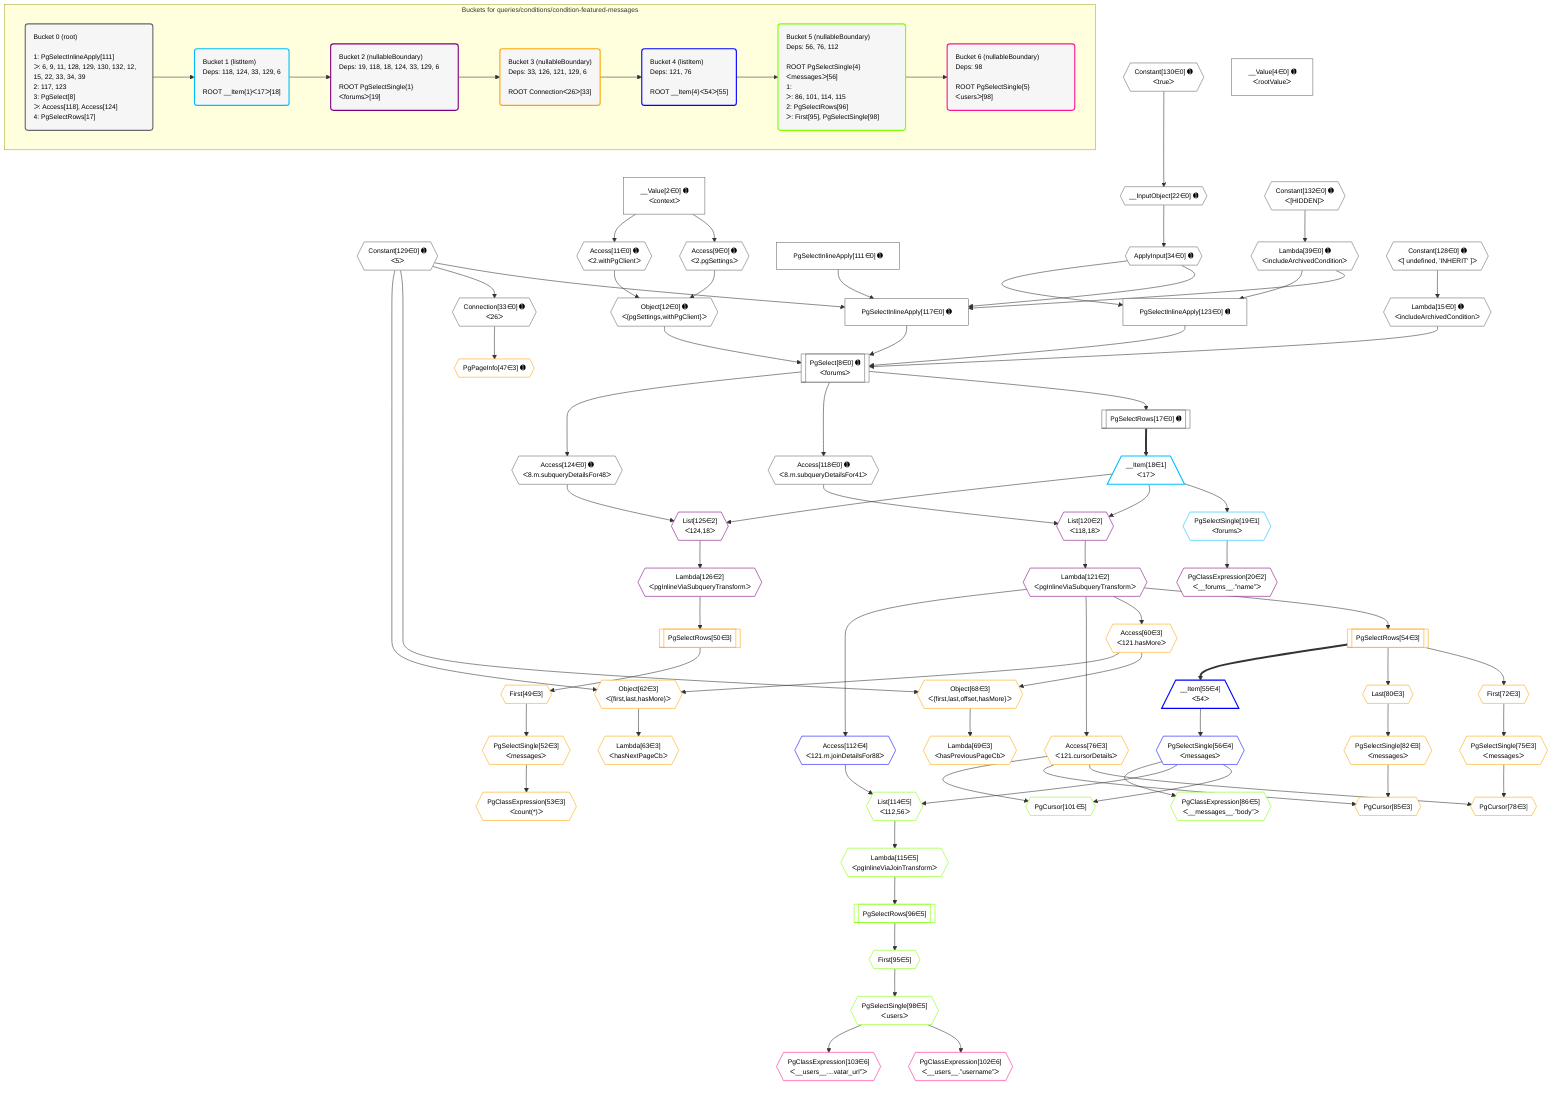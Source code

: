 %%{init: {'themeVariables': { 'fontSize': '12px'}}}%%
graph TD
    classDef path fill:#eee,stroke:#000,color:#000
    classDef plan fill:#fff,stroke-width:1px,color:#000
    classDef itemplan fill:#fff,stroke-width:2px,color:#000
    classDef unbatchedplan fill:#dff,stroke-width:1px,color:#000
    classDef sideeffectplan fill:#fcc,stroke-width:2px,color:#000
    classDef bucket fill:#f6f6f6,color:#000,stroke-width:2px,text-align:left

    subgraph "Buckets for queries/conditions/condition-featured-messages"
    Bucket0("Bucket 0 (root)<br /><br />1: PgSelectInlineApply[111]<br />ᐳ: 6, 9, 11, 128, 129, 130, 132, 12, 15, 22, 33, 34, 39<br />2: 117, 123<br />3: PgSelect[8]<br />ᐳ: Access[118], Access[124]<br />4: PgSelectRows[17]"):::bucket
    Bucket1("Bucket 1 (listItem)<br />Deps: 118, 124, 33, 129, 6<br /><br />ROOT __Item{1}ᐸ17ᐳ[18]"):::bucket
    Bucket2("Bucket 2 (nullableBoundary)<br />Deps: 19, 118, 18, 124, 33, 129, 6<br /><br />ROOT PgSelectSingle{1}ᐸforumsᐳ[19]"):::bucket
    Bucket3("Bucket 3 (nullableBoundary)<br />Deps: 33, 126, 121, 129, 6<br /><br />ROOT Connectionᐸ26ᐳ[33]"):::bucket
    Bucket4("Bucket 4 (listItem)<br />Deps: 121, 76<br /><br />ROOT __Item{4}ᐸ54ᐳ[55]"):::bucket
    Bucket5("Bucket 5 (nullableBoundary)<br />Deps: 56, 76, 112<br /><br />ROOT PgSelectSingle{4}ᐸmessagesᐳ[56]<br />1: <br />ᐳ: 86, 101, 114, 115<br />2: PgSelectRows[96]<br />ᐳ: First[95], PgSelectSingle[98]"):::bucket
    Bucket6("Bucket 6 (nullableBoundary)<br />Deps: 98<br /><br />ROOT PgSelectSingle{5}ᐸusersᐳ[98]"):::bucket
    end
    Bucket0 --> Bucket1
    Bucket1 --> Bucket2
    Bucket2 --> Bucket3
    Bucket3 --> Bucket4
    Bucket4 --> Bucket5
    Bucket5 --> Bucket6

    %% plan dependencies
    PgSelect8[["PgSelect[8∈0] ➊<br />ᐸforumsᐳ"]]:::plan
    Object12{{"Object[12∈0] ➊<br />ᐸ{pgSettings,withPgClient}ᐳ"}}:::plan
    Lambda15{{"Lambda[15∈0] ➊<br />ᐸincludeArchivedConditionᐳ"}}:::plan
    PgSelectInlineApply117["PgSelectInlineApply[117∈0] ➊"]:::plan
    PgSelectInlineApply123["PgSelectInlineApply[123∈0] ➊"]:::plan
    Object12 & Lambda15 & PgSelectInlineApply117 & PgSelectInlineApply123 --> PgSelect8
    Constant129{{"Constant[129∈0] ➊<br />ᐸ5ᐳ"}}:::plan
    ApplyInput34{{"ApplyInput[34∈0] ➊"}}:::plan
    Lambda39{{"Lambda[39∈0] ➊<br />ᐸincludeArchivedConditionᐳ"}}:::plan
    PgSelectInlineApply111["PgSelectInlineApply[111∈0] ➊"]:::plan
    Constant129 & ApplyInput34 & Lambda39 & PgSelectInlineApply111 --> PgSelectInlineApply117
    Access9{{"Access[9∈0] ➊<br />ᐸ2.pgSettingsᐳ"}}:::plan
    Access11{{"Access[11∈0] ➊<br />ᐸ2.withPgClientᐳ"}}:::plan
    Access9 & Access11 --> Object12
    ApplyInput34 & Lambda39 --> PgSelectInlineApply123
    __Value2["__Value[2∈0] ➊<br />ᐸcontextᐳ"]:::plan
    __Value2 --> Access9
    __Value2 --> Access11
    Constant128{{"Constant[128∈0] ➊<br />ᐸ[ undefined, 'INHERIT' ]ᐳ"}}:::plan
    Constant128 --> Lambda15
    PgSelectRows17[["PgSelectRows[17∈0] ➊"]]:::plan
    PgSelect8 --> PgSelectRows17
    __InputObject22{{"__InputObject[22∈0] ➊"}}:::plan
    Constant130{{"Constant[130∈0] ➊<br />ᐸtrueᐳ"}}:::plan
    Constant130 --> __InputObject22
    Connection33{{"Connection[33∈0] ➊<br />ᐸ26ᐳ"}}:::plan
    Constant129 --> Connection33
    __InputObject22 --> ApplyInput34
    Constant132{{"Constant[132∈0] ➊<br />ᐸ[HIDDEN]ᐳ"}}:::plan
    Constant132 --> Lambda39
    Access118{{"Access[118∈0] ➊<br />ᐸ8.m.subqueryDetailsFor41ᐳ"}}:::plan
    PgSelect8 --> Access118
    Access124{{"Access[124∈0] ➊<br />ᐸ8.m.subqueryDetailsFor48ᐳ"}}:::plan
    PgSelect8 --> Access124
    __Value4["__Value[4∈0] ➊<br />ᐸrootValueᐳ"]:::plan
    __Item18[/"__Item[18∈1]<br />ᐸ17ᐳ"\]:::itemplan
    PgSelectRows17 ==> __Item18
    PgSelectSingle19{{"PgSelectSingle[19∈1]<br />ᐸforumsᐳ"}}:::plan
    __Item18 --> PgSelectSingle19
    List120{{"List[120∈2]<br />ᐸ118,18ᐳ"}}:::plan
    Access118 & __Item18 --> List120
    List125{{"List[125∈2]<br />ᐸ124,18ᐳ"}}:::plan
    Access124 & __Item18 --> List125
    PgClassExpression20{{"PgClassExpression[20∈2]<br />ᐸ__forums__.”name”ᐳ"}}:::plan
    PgSelectSingle19 --> PgClassExpression20
    Lambda121{{"Lambda[121∈2]<br />ᐸpgInlineViaSubqueryTransformᐳ"}}:::plan
    List120 --> Lambda121
    Lambda126{{"Lambda[126∈2]<br />ᐸpgInlineViaSubqueryTransformᐳ"}}:::plan
    List125 --> Lambda126
    Object68{{"Object[68∈3]<br />ᐸ{first,last,offset,hasMore}ᐳ"}}:::plan
    Access60{{"Access[60∈3]<br />ᐸ121.hasMoreᐳ"}}:::plan
    Constant129 & Access60 --> Object68
    Object62{{"Object[62∈3]<br />ᐸ{first,last,hasMore}ᐳ"}}:::plan
    Constant129 & Access60 --> Object62
    PgCursor78{{"PgCursor[78∈3]"}}:::plan
    PgSelectSingle75{{"PgSelectSingle[75∈3]<br />ᐸmessagesᐳ"}}:::plan
    Access76{{"Access[76∈3]<br />ᐸ121.cursorDetailsᐳ"}}:::plan
    PgSelectSingle75 & Access76 --> PgCursor78
    PgCursor85{{"PgCursor[85∈3]"}}:::plan
    PgSelectSingle82{{"PgSelectSingle[82∈3]<br />ᐸmessagesᐳ"}}:::plan
    PgSelectSingle82 & Access76 --> PgCursor85
    PgPageInfo47{{"PgPageInfo[47∈3] ➊"}}:::plan
    Connection33 --> PgPageInfo47
    First49{{"First[49∈3]"}}:::plan
    PgSelectRows50[["PgSelectRows[50∈3]"]]:::plan
    PgSelectRows50 --> First49
    Lambda126 --> PgSelectRows50
    PgSelectSingle52{{"PgSelectSingle[52∈3]<br />ᐸmessagesᐳ"}}:::plan
    First49 --> PgSelectSingle52
    PgClassExpression53{{"PgClassExpression[53∈3]<br />ᐸcount(*)ᐳ"}}:::plan
    PgSelectSingle52 --> PgClassExpression53
    PgSelectRows54[["PgSelectRows[54∈3]"]]:::plan
    Lambda121 --> PgSelectRows54
    Lambda121 --> Access60
    Lambda63{{"Lambda[63∈3]<br />ᐸhasNextPageCbᐳ"}}:::plan
    Object62 --> Lambda63
    Lambda69{{"Lambda[69∈3]<br />ᐸhasPreviousPageCbᐳ"}}:::plan
    Object68 --> Lambda69
    First72{{"First[72∈3]"}}:::plan
    PgSelectRows54 --> First72
    First72 --> PgSelectSingle75
    Lambda121 --> Access76
    Last80{{"Last[80∈3]"}}:::plan
    PgSelectRows54 --> Last80
    Last80 --> PgSelectSingle82
    __Item55[/"__Item[55∈4]<br />ᐸ54ᐳ"\]:::itemplan
    PgSelectRows54 ==> __Item55
    PgSelectSingle56{{"PgSelectSingle[56∈4]<br />ᐸmessagesᐳ"}}:::plan
    __Item55 --> PgSelectSingle56
    Access112{{"Access[112∈4]<br />ᐸ121.m.joinDetailsFor88ᐳ"}}:::plan
    Lambda121 --> Access112
    PgCursor101{{"PgCursor[101∈5]"}}:::plan
    PgSelectSingle56 & Access76 --> PgCursor101
    List114{{"List[114∈5]<br />ᐸ112,56ᐳ"}}:::plan
    Access112 & PgSelectSingle56 --> List114
    PgClassExpression86{{"PgClassExpression[86∈5]<br />ᐸ__messages__.”body”ᐳ"}}:::plan
    PgSelectSingle56 --> PgClassExpression86
    First95{{"First[95∈5]"}}:::plan
    PgSelectRows96[["PgSelectRows[96∈5]"]]:::plan
    PgSelectRows96 --> First95
    Lambda115{{"Lambda[115∈5]<br />ᐸpgInlineViaJoinTransformᐳ"}}:::plan
    Lambda115 --> PgSelectRows96
    PgSelectSingle98{{"PgSelectSingle[98∈5]<br />ᐸusersᐳ"}}:::plan
    First95 --> PgSelectSingle98
    List114 --> Lambda115
    PgClassExpression102{{"PgClassExpression[102∈6]<br />ᐸ__users__.”username”ᐳ"}}:::plan
    PgSelectSingle98 --> PgClassExpression102
    PgClassExpression103{{"PgClassExpression[103∈6]<br />ᐸ__users__....vatar_url”ᐳ"}}:::plan
    PgSelectSingle98 --> PgClassExpression103

    %% define steps
    classDef bucket0 stroke:#696969
    class Bucket0,__Value2,__Value4,PgSelect8,Access9,Access11,Object12,Lambda15,PgSelectRows17,__InputObject22,Connection33,ApplyInput34,Lambda39,PgSelectInlineApply111,PgSelectInlineApply117,Access118,PgSelectInlineApply123,Access124,Constant128,Constant129,Constant130,Constant132 bucket0
    classDef bucket1 stroke:#00bfff
    class Bucket1,__Item18,PgSelectSingle19 bucket1
    classDef bucket2 stroke:#7f007f
    class Bucket2,PgClassExpression20,List120,Lambda121,List125,Lambda126 bucket2
    classDef bucket3 stroke:#ffa500
    class Bucket3,PgPageInfo47,First49,PgSelectRows50,PgSelectSingle52,PgClassExpression53,PgSelectRows54,Access60,Object62,Lambda63,Object68,Lambda69,First72,PgSelectSingle75,Access76,PgCursor78,Last80,PgSelectSingle82,PgCursor85 bucket3
    classDef bucket4 stroke:#0000ff
    class Bucket4,__Item55,PgSelectSingle56,Access112 bucket4
    classDef bucket5 stroke:#7fff00
    class Bucket5,PgClassExpression86,First95,PgSelectRows96,PgSelectSingle98,PgCursor101,List114,Lambda115 bucket5
    classDef bucket6 stroke:#ff1493
    class Bucket6,PgClassExpression102,PgClassExpression103 bucket6